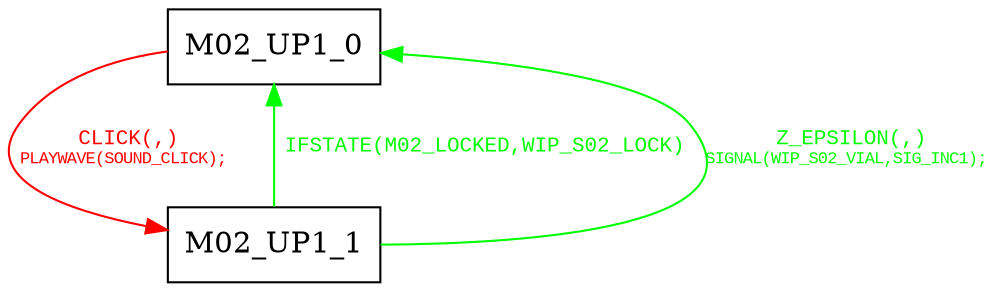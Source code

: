 digraph {
 node [shape=record];
"M02_UP1_0" -> "M02_UP1_1"[color=red, fontcolor=red, label=< <font face="Courier New" point-size="10">
CLICK(,)<br/>
<font point-size="8">PLAYWAVE(SOUND_CLICK);<br align="left"/>
</font></font>>];
"M02_UP1_1" -> "M02_UP1_0"[color=green, fontcolor=green, label=< <font face="Courier New" point-size="10">
IFSTATE(M02_LOCKED,WIP_S02_LOCK)<br/>
</font>>];
"M02_UP1_1" -> "M02_UP1_0"[color=green, fontcolor=green, label=< <font face="Courier New" point-size="10">
Z_EPSILON(,)<br/>
<font point-size="8">SIGNAL(WIP_S02_VIAL,SIG_INC1);<br align="left"/>
</font></font>>];
}
